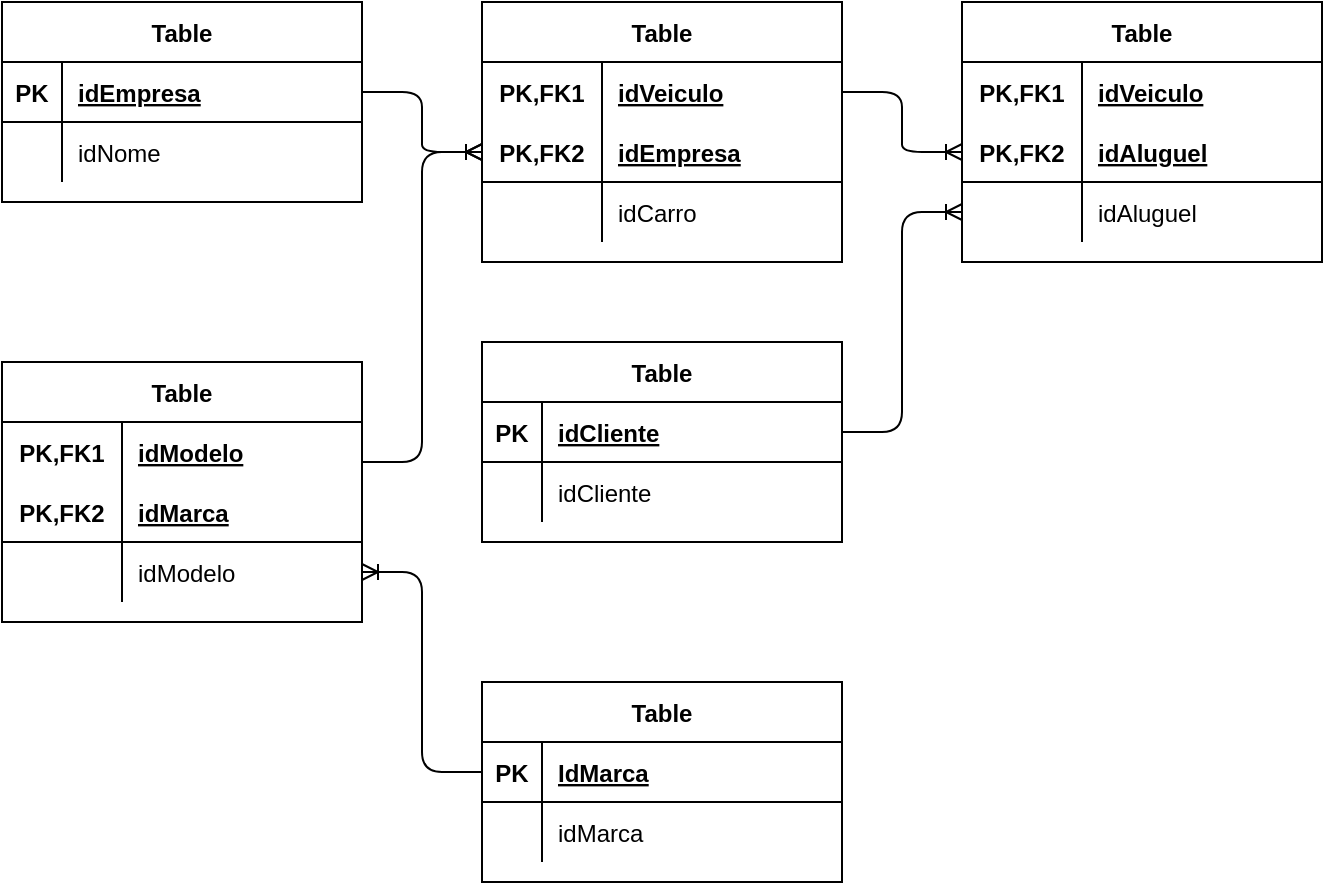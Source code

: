 <mxfile version="14.9.4" type="device"><diagram id="-CmmtyQLAvWg4bH5CVy_" name="Page-1"><mxGraphModel dx="1422" dy="737" grid="1" gridSize="10" guides="1" tooltips="1" connect="1" arrows="1" fold="1" page="1" pageScale="1" pageWidth="850" pageHeight="1100" math="0" shadow="0"><root><mxCell id="0"/><mxCell id="1" parent="0"/><mxCell id="1RB4pQXdcf7elnrEOzN_-1" value="Table" style="shape=table;startSize=30;container=1;collapsible=1;childLayout=tableLayout;fixedRows=1;rowLines=0;fontStyle=1;align=center;resizeLast=1;" vertex="1" parent="1"><mxGeometry x="120" y="40" width="180" height="100" as="geometry"/></mxCell><mxCell id="1RB4pQXdcf7elnrEOzN_-2" value="" style="shape=partialRectangle;collapsible=0;dropTarget=0;pointerEvents=0;fillColor=none;top=0;left=0;bottom=1;right=0;points=[[0,0.5],[1,0.5]];portConstraint=eastwest;" vertex="1" parent="1RB4pQXdcf7elnrEOzN_-1"><mxGeometry y="30" width="180" height="30" as="geometry"/></mxCell><mxCell id="1RB4pQXdcf7elnrEOzN_-3" value="PK" style="shape=partialRectangle;connectable=0;fillColor=none;top=0;left=0;bottom=0;right=0;fontStyle=1;overflow=hidden;" vertex="1" parent="1RB4pQXdcf7elnrEOzN_-2"><mxGeometry width="30" height="30" as="geometry"/></mxCell><mxCell id="1RB4pQXdcf7elnrEOzN_-4" value="idEmpresa" style="shape=partialRectangle;connectable=0;fillColor=none;top=0;left=0;bottom=0;right=0;align=left;spacingLeft=6;fontStyle=5;overflow=hidden;" vertex="1" parent="1RB4pQXdcf7elnrEOzN_-2"><mxGeometry x="30" width="150" height="30" as="geometry"/></mxCell><mxCell id="1RB4pQXdcf7elnrEOzN_-5" value="" style="shape=partialRectangle;collapsible=0;dropTarget=0;pointerEvents=0;fillColor=none;top=0;left=0;bottom=0;right=0;points=[[0,0.5],[1,0.5]];portConstraint=eastwest;" vertex="1" parent="1RB4pQXdcf7elnrEOzN_-1"><mxGeometry y="60" width="180" height="30" as="geometry"/></mxCell><mxCell id="1RB4pQXdcf7elnrEOzN_-6" value="" style="shape=partialRectangle;connectable=0;fillColor=none;top=0;left=0;bottom=0;right=0;editable=1;overflow=hidden;" vertex="1" parent="1RB4pQXdcf7elnrEOzN_-5"><mxGeometry width="30" height="30" as="geometry"/></mxCell><mxCell id="1RB4pQXdcf7elnrEOzN_-7" value="idNome" style="shape=partialRectangle;connectable=0;fillColor=none;top=0;left=0;bottom=0;right=0;align=left;spacingLeft=6;overflow=hidden;" vertex="1" parent="1RB4pQXdcf7elnrEOzN_-5"><mxGeometry x="30" width="150" height="30" as="geometry"/></mxCell><mxCell id="1RB4pQXdcf7elnrEOzN_-14" value="Table" style="shape=table;startSize=30;container=1;collapsible=1;childLayout=tableLayout;fixedRows=1;rowLines=0;fontStyle=1;align=center;resizeLast=1;" vertex="1" parent="1"><mxGeometry x="360" y="40" width="180" height="130" as="geometry"/></mxCell><mxCell id="1RB4pQXdcf7elnrEOzN_-15" value="" style="shape=partialRectangle;collapsible=0;dropTarget=0;pointerEvents=0;fillColor=none;top=0;left=0;bottom=0;right=0;points=[[0,0.5],[1,0.5]];portConstraint=eastwest;" vertex="1" parent="1RB4pQXdcf7elnrEOzN_-14"><mxGeometry y="30" width="180" height="30" as="geometry"/></mxCell><mxCell id="1RB4pQXdcf7elnrEOzN_-16" value="PK,FK1" style="shape=partialRectangle;connectable=0;fillColor=none;top=0;left=0;bottom=0;right=0;fontStyle=1;overflow=hidden;" vertex="1" parent="1RB4pQXdcf7elnrEOzN_-15"><mxGeometry width="60" height="30" as="geometry"/></mxCell><mxCell id="1RB4pQXdcf7elnrEOzN_-17" value="idVeiculo" style="shape=partialRectangle;connectable=0;fillColor=none;top=0;left=0;bottom=0;right=0;align=left;spacingLeft=6;fontStyle=5;overflow=hidden;" vertex="1" parent="1RB4pQXdcf7elnrEOzN_-15"><mxGeometry x="60" width="120" height="30" as="geometry"/></mxCell><mxCell id="1RB4pQXdcf7elnrEOzN_-18" value="" style="shape=partialRectangle;collapsible=0;dropTarget=0;pointerEvents=0;fillColor=none;top=0;left=0;bottom=1;right=0;points=[[0,0.5],[1,0.5]];portConstraint=eastwest;" vertex="1" parent="1RB4pQXdcf7elnrEOzN_-14"><mxGeometry y="60" width="180" height="30" as="geometry"/></mxCell><mxCell id="1RB4pQXdcf7elnrEOzN_-19" value="PK,FK2" style="shape=partialRectangle;connectable=0;fillColor=none;top=0;left=0;bottom=0;right=0;fontStyle=1;overflow=hidden;" vertex="1" parent="1RB4pQXdcf7elnrEOzN_-18"><mxGeometry width="60" height="30" as="geometry"/></mxCell><mxCell id="1RB4pQXdcf7elnrEOzN_-20" value="idEmpresa" style="shape=partialRectangle;connectable=0;fillColor=none;top=0;left=0;bottom=0;right=0;align=left;spacingLeft=6;fontStyle=5;overflow=hidden;" vertex="1" parent="1RB4pQXdcf7elnrEOzN_-18"><mxGeometry x="60" width="120" height="30" as="geometry"/></mxCell><mxCell id="1RB4pQXdcf7elnrEOzN_-21" value="" style="shape=partialRectangle;collapsible=0;dropTarget=0;pointerEvents=0;fillColor=none;top=0;left=0;bottom=0;right=0;points=[[0,0.5],[1,0.5]];portConstraint=eastwest;" vertex="1" parent="1RB4pQXdcf7elnrEOzN_-14"><mxGeometry y="90" width="180" height="30" as="geometry"/></mxCell><mxCell id="1RB4pQXdcf7elnrEOzN_-22" value="" style="shape=partialRectangle;connectable=0;fillColor=none;top=0;left=0;bottom=0;right=0;editable=1;overflow=hidden;" vertex="1" parent="1RB4pQXdcf7elnrEOzN_-21"><mxGeometry width="60" height="30" as="geometry"/></mxCell><mxCell id="1RB4pQXdcf7elnrEOzN_-23" value="idCarro" style="shape=partialRectangle;connectable=0;fillColor=none;top=0;left=0;bottom=0;right=0;align=left;spacingLeft=6;overflow=hidden;" vertex="1" parent="1RB4pQXdcf7elnrEOzN_-21"><mxGeometry x="60" width="120" height="30" as="geometry"/></mxCell><mxCell id="1RB4pQXdcf7elnrEOzN_-27" value="Table" style="shape=table;startSize=30;container=1;collapsible=1;childLayout=tableLayout;fixedRows=1;rowLines=0;fontStyle=1;align=center;resizeLast=1;" vertex="1" parent="1"><mxGeometry x="120" y="220" width="180" height="130" as="geometry"/></mxCell><mxCell id="1RB4pQXdcf7elnrEOzN_-28" value="" style="shape=partialRectangle;collapsible=0;dropTarget=0;pointerEvents=0;fillColor=none;top=0;left=0;bottom=0;right=0;points=[[0,0.5],[1,0.5]];portConstraint=eastwest;" vertex="1" parent="1RB4pQXdcf7elnrEOzN_-27"><mxGeometry y="30" width="180" height="30" as="geometry"/></mxCell><mxCell id="1RB4pQXdcf7elnrEOzN_-29" value="PK,FK1" style="shape=partialRectangle;connectable=0;fillColor=none;top=0;left=0;bottom=0;right=0;fontStyle=1;overflow=hidden;" vertex="1" parent="1RB4pQXdcf7elnrEOzN_-28"><mxGeometry width="60" height="30" as="geometry"/></mxCell><mxCell id="1RB4pQXdcf7elnrEOzN_-30" value="idModelo" style="shape=partialRectangle;connectable=0;fillColor=none;top=0;left=0;bottom=0;right=0;align=left;spacingLeft=6;fontStyle=5;overflow=hidden;" vertex="1" parent="1RB4pQXdcf7elnrEOzN_-28"><mxGeometry x="60" width="120" height="30" as="geometry"/></mxCell><mxCell id="1RB4pQXdcf7elnrEOzN_-31" value="" style="shape=partialRectangle;collapsible=0;dropTarget=0;pointerEvents=0;fillColor=none;top=0;left=0;bottom=1;right=0;points=[[0,0.5],[1,0.5]];portConstraint=eastwest;" vertex="1" parent="1RB4pQXdcf7elnrEOzN_-27"><mxGeometry y="60" width="180" height="30" as="geometry"/></mxCell><mxCell id="1RB4pQXdcf7elnrEOzN_-32" value="PK,FK2" style="shape=partialRectangle;connectable=0;fillColor=none;top=0;left=0;bottom=0;right=0;fontStyle=1;overflow=hidden;" vertex="1" parent="1RB4pQXdcf7elnrEOzN_-31"><mxGeometry width="60" height="30" as="geometry"/></mxCell><mxCell id="1RB4pQXdcf7elnrEOzN_-33" value="idMarca" style="shape=partialRectangle;connectable=0;fillColor=none;top=0;left=0;bottom=0;right=0;align=left;spacingLeft=6;fontStyle=5;overflow=hidden;" vertex="1" parent="1RB4pQXdcf7elnrEOzN_-31"><mxGeometry x="60" width="120" height="30" as="geometry"/></mxCell><mxCell id="1RB4pQXdcf7elnrEOzN_-34" value="" style="shape=partialRectangle;collapsible=0;dropTarget=0;pointerEvents=0;fillColor=none;top=0;left=0;bottom=0;right=0;points=[[0,0.5],[1,0.5]];portConstraint=eastwest;" vertex="1" parent="1RB4pQXdcf7elnrEOzN_-27"><mxGeometry y="90" width="180" height="30" as="geometry"/></mxCell><mxCell id="1RB4pQXdcf7elnrEOzN_-35" value="" style="shape=partialRectangle;connectable=0;fillColor=none;top=0;left=0;bottom=0;right=0;editable=1;overflow=hidden;" vertex="1" parent="1RB4pQXdcf7elnrEOzN_-34"><mxGeometry width="60" height="30" as="geometry"/></mxCell><mxCell id="1RB4pQXdcf7elnrEOzN_-36" value="idModelo" style="shape=partialRectangle;connectable=0;fillColor=none;top=0;left=0;bottom=0;right=0;align=left;spacingLeft=6;overflow=hidden;" vertex="1" parent="1RB4pQXdcf7elnrEOzN_-34"><mxGeometry x="60" width="120" height="30" as="geometry"/></mxCell><mxCell id="1RB4pQXdcf7elnrEOzN_-53" value="Table" style="shape=table;startSize=30;container=1;collapsible=1;childLayout=tableLayout;fixedRows=1;rowLines=0;fontStyle=1;align=center;resizeLast=1;" vertex="1" parent="1"><mxGeometry x="360" y="380" width="180" height="100" as="geometry"/></mxCell><mxCell id="1RB4pQXdcf7elnrEOzN_-54" value="" style="shape=partialRectangle;collapsible=0;dropTarget=0;pointerEvents=0;fillColor=none;top=0;left=0;bottom=1;right=0;points=[[0,0.5],[1,0.5]];portConstraint=eastwest;" vertex="1" parent="1RB4pQXdcf7elnrEOzN_-53"><mxGeometry y="30" width="180" height="30" as="geometry"/></mxCell><mxCell id="1RB4pQXdcf7elnrEOzN_-55" value="PK" style="shape=partialRectangle;connectable=0;fillColor=none;top=0;left=0;bottom=0;right=0;fontStyle=1;overflow=hidden;" vertex="1" parent="1RB4pQXdcf7elnrEOzN_-54"><mxGeometry width="30" height="30" as="geometry"/></mxCell><mxCell id="1RB4pQXdcf7elnrEOzN_-56" value="IdMarca" style="shape=partialRectangle;connectable=0;fillColor=none;top=0;left=0;bottom=0;right=0;align=left;spacingLeft=6;fontStyle=5;overflow=hidden;" vertex="1" parent="1RB4pQXdcf7elnrEOzN_-54"><mxGeometry x="30" width="150" height="30" as="geometry"/></mxCell><mxCell id="1RB4pQXdcf7elnrEOzN_-57" value="" style="shape=partialRectangle;collapsible=0;dropTarget=0;pointerEvents=0;fillColor=none;top=0;left=0;bottom=0;right=0;points=[[0,0.5],[1,0.5]];portConstraint=eastwest;" vertex="1" parent="1RB4pQXdcf7elnrEOzN_-53"><mxGeometry y="60" width="180" height="30" as="geometry"/></mxCell><mxCell id="1RB4pQXdcf7elnrEOzN_-58" value="" style="shape=partialRectangle;connectable=0;fillColor=none;top=0;left=0;bottom=0;right=0;editable=1;overflow=hidden;" vertex="1" parent="1RB4pQXdcf7elnrEOzN_-57"><mxGeometry width="30" height="30" as="geometry"/></mxCell><mxCell id="1RB4pQXdcf7elnrEOzN_-59" value="idMarca" style="shape=partialRectangle;connectable=0;fillColor=none;top=0;left=0;bottom=0;right=0;align=left;spacingLeft=6;overflow=hidden;" vertex="1" parent="1RB4pQXdcf7elnrEOzN_-57"><mxGeometry x="30" width="150" height="30" as="geometry"/></mxCell><mxCell id="1RB4pQXdcf7elnrEOzN_-60" value="" style="edgeStyle=entityRelationEdgeStyle;fontSize=12;html=1;endArrow=ERoneToMany;exitX=1;exitY=0.5;exitDx=0;exitDy=0;entryX=0;entryY=0.5;entryDx=0;entryDy=0;" edge="1" parent="1" source="1RB4pQXdcf7elnrEOzN_-2" target="1RB4pQXdcf7elnrEOzN_-18"><mxGeometry width="100" height="100" relative="1" as="geometry"><mxPoint x="370" y="430" as="sourcePoint"/><mxPoint x="470" y="330" as="targetPoint"/></mxGeometry></mxCell><mxCell id="1RB4pQXdcf7elnrEOzN_-61" value="" style="edgeStyle=entityRelationEdgeStyle;fontSize=12;html=1;endArrow=ERoneToMany;entryX=0;entryY=0.5;entryDx=0;entryDy=0;" edge="1" parent="1" target="1RB4pQXdcf7elnrEOzN_-18"><mxGeometry width="100" height="100" relative="1" as="geometry"><mxPoint x="300" y="270" as="sourcePoint"/><mxPoint x="470" y="330" as="targetPoint"/></mxGeometry></mxCell><mxCell id="1RB4pQXdcf7elnrEOzN_-62" value="" style="edgeStyle=entityRelationEdgeStyle;fontSize=12;html=1;endArrow=ERoneToMany;entryX=1;entryY=0.5;entryDx=0;entryDy=0;exitX=0;exitY=0.5;exitDx=0;exitDy=0;" edge="1" parent="1" source="1RB4pQXdcf7elnrEOzN_-54" target="1RB4pQXdcf7elnrEOzN_-34"><mxGeometry width="100" height="100" relative="1" as="geometry"><mxPoint x="370" y="430" as="sourcePoint"/><mxPoint x="470" y="330" as="targetPoint"/></mxGeometry></mxCell><mxCell id="1RB4pQXdcf7elnrEOzN_-63" value="Table" style="shape=table;startSize=30;container=1;collapsible=1;childLayout=tableLayout;fixedRows=1;rowLines=0;fontStyle=1;align=center;resizeLast=1;" vertex="1" parent="1"><mxGeometry x="600" y="40" width="180" height="130" as="geometry"/></mxCell><mxCell id="1RB4pQXdcf7elnrEOzN_-64" value="" style="shape=partialRectangle;collapsible=0;dropTarget=0;pointerEvents=0;fillColor=none;top=0;left=0;bottom=0;right=0;points=[[0,0.5],[1,0.5]];portConstraint=eastwest;" vertex="1" parent="1RB4pQXdcf7elnrEOzN_-63"><mxGeometry y="30" width="180" height="30" as="geometry"/></mxCell><mxCell id="1RB4pQXdcf7elnrEOzN_-65" value="PK,FK1" style="shape=partialRectangle;connectable=0;fillColor=none;top=0;left=0;bottom=0;right=0;fontStyle=1;overflow=hidden;" vertex="1" parent="1RB4pQXdcf7elnrEOzN_-64"><mxGeometry width="60" height="30" as="geometry"/></mxCell><mxCell id="1RB4pQXdcf7elnrEOzN_-66" value="idVeiculo" style="shape=partialRectangle;connectable=0;fillColor=none;top=0;left=0;bottom=0;right=0;align=left;spacingLeft=6;fontStyle=5;overflow=hidden;" vertex="1" parent="1RB4pQXdcf7elnrEOzN_-64"><mxGeometry x="60" width="120" height="30" as="geometry"/></mxCell><mxCell id="1RB4pQXdcf7elnrEOzN_-67" value="" style="shape=partialRectangle;collapsible=0;dropTarget=0;pointerEvents=0;fillColor=none;top=0;left=0;bottom=1;right=0;points=[[0,0.5],[1,0.5]];portConstraint=eastwest;" vertex="1" parent="1RB4pQXdcf7elnrEOzN_-63"><mxGeometry y="60" width="180" height="30" as="geometry"/></mxCell><mxCell id="1RB4pQXdcf7elnrEOzN_-68" value="PK,FK2" style="shape=partialRectangle;connectable=0;fillColor=none;top=0;left=0;bottom=0;right=0;fontStyle=1;overflow=hidden;" vertex="1" parent="1RB4pQXdcf7elnrEOzN_-67"><mxGeometry width="60" height="30" as="geometry"/></mxCell><mxCell id="1RB4pQXdcf7elnrEOzN_-69" value="idAluguel" style="shape=partialRectangle;connectable=0;fillColor=none;top=0;left=0;bottom=0;right=0;align=left;spacingLeft=6;fontStyle=5;overflow=hidden;" vertex="1" parent="1RB4pQXdcf7elnrEOzN_-67"><mxGeometry x="60" width="120" height="30" as="geometry"/></mxCell><mxCell id="1RB4pQXdcf7elnrEOzN_-70" value="" style="shape=partialRectangle;collapsible=0;dropTarget=0;pointerEvents=0;fillColor=none;top=0;left=0;bottom=0;right=0;points=[[0,0.5],[1,0.5]];portConstraint=eastwest;" vertex="1" parent="1RB4pQXdcf7elnrEOzN_-63"><mxGeometry y="90" width="180" height="30" as="geometry"/></mxCell><mxCell id="1RB4pQXdcf7elnrEOzN_-71" value="" style="shape=partialRectangle;connectable=0;fillColor=none;top=0;left=0;bottom=0;right=0;editable=1;overflow=hidden;" vertex="1" parent="1RB4pQXdcf7elnrEOzN_-70"><mxGeometry width="60" height="30" as="geometry"/></mxCell><mxCell id="1RB4pQXdcf7elnrEOzN_-72" value="idAluguel" style="shape=partialRectangle;connectable=0;fillColor=none;top=0;left=0;bottom=0;right=0;align=left;spacingLeft=6;overflow=hidden;" vertex="1" parent="1RB4pQXdcf7elnrEOzN_-70"><mxGeometry x="60" width="120" height="30" as="geometry"/></mxCell><mxCell id="1RB4pQXdcf7elnrEOzN_-76" value="" style="edgeStyle=entityRelationEdgeStyle;fontSize=12;html=1;endArrow=ERoneToMany;exitX=1;exitY=0.5;exitDx=0;exitDy=0;entryX=0;entryY=0.5;entryDx=0;entryDy=0;" edge="1" parent="1" source="1RB4pQXdcf7elnrEOzN_-15" target="1RB4pQXdcf7elnrEOzN_-67"><mxGeometry width="100" height="100" relative="1" as="geometry"><mxPoint x="370" y="330" as="sourcePoint"/><mxPoint x="470" y="230" as="targetPoint"/></mxGeometry></mxCell><mxCell id="1RB4pQXdcf7elnrEOzN_-79" value="Table" style="shape=table;startSize=30;container=1;collapsible=1;childLayout=tableLayout;fixedRows=1;rowLines=0;fontStyle=1;align=center;resizeLast=1;" vertex="1" parent="1"><mxGeometry x="360" y="210" width="180" height="100" as="geometry"/></mxCell><mxCell id="1RB4pQXdcf7elnrEOzN_-80" value="" style="shape=partialRectangle;collapsible=0;dropTarget=0;pointerEvents=0;fillColor=none;top=0;left=0;bottom=1;right=0;points=[[0,0.5],[1,0.5]];portConstraint=eastwest;" vertex="1" parent="1RB4pQXdcf7elnrEOzN_-79"><mxGeometry y="30" width="180" height="30" as="geometry"/></mxCell><mxCell id="1RB4pQXdcf7elnrEOzN_-81" value="PK" style="shape=partialRectangle;connectable=0;fillColor=none;top=0;left=0;bottom=0;right=0;fontStyle=1;overflow=hidden;" vertex="1" parent="1RB4pQXdcf7elnrEOzN_-80"><mxGeometry width="30" height="30" as="geometry"/></mxCell><mxCell id="1RB4pQXdcf7elnrEOzN_-82" value="idCliente" style="shape=partialRectangle;connectable=0;fillColor=none;top=0;left=0;bottom=0;right=0;align=left;spacingLeft=6;fontStyle=5;overflow=hidden;" vertex="1" parent="1RB4pQXdcf7elnrEOzN_-80"><mxGeometry x="30" width="150" height="30" as="geometry"/></mxCell><mxCell id="1RB4pQXdcf7elnrEOzN_-83" value="" style="shape=partialRectangle;collapsible=0;dropTarget=0;pointerEvents=0;fillColor=none;top=0;left=0;bottom=0;right=0;points=[[0,0.5],[1,0.5]];portConstraint=eastwest;" vertex="1" parent="1RB4pQXdcf7elnrEOzN_-79"><mxGeometry y="60" width="180" height="30" as="geometry"/></mxCell><mxCell id="1RB4pQXdcf7elnrEOzN_-84" value="" style="shape=partialRectangle;connectable=0;fillColor=none;top=0;left=0;bottom=0;right=0;editable=1;overflow=hidden;" vertex="1" parent="1RB4pQXdcf7elnrEOzN_-83"><mxGeometry width="30" height="30" as="geometry"/></mxCell><mxCell id="1RB4pQXdcf7elnrEOzN_-85" value="idCliente" style="shape=partialRectangle;connectable=0;fillColor=none;top=0;left=0;bottom=0;right=0;align=left;spacingLeft=6;overflow=hidden;" vertex="1" parent="1RB4pQXdcf7elnrEOzN_-83"><mxGeometry x="30" width="150" height="30" as="geometry"/></mxCell><mxCell id="1RB4pQXdcf7elnrEOzN_-92" value="" style="edgeStyle=entityRelationEdgeStyle;fontSize=12;html=1;endArrow=ERoneToMany;exitX=1;exitY=0.5;exitDx=0;exitDy=0;entryX=0;entryY=0.5;entryDx=0;entryDy=0;" edge="1" parent="1" source="1RB4pQXdcf7elnrEOzN_-80" target="1RB4pQXdcf7elnrEOzN_-70"><mxGeometry width="100" height="100" relative="1" as="geometry"><mxPoint x="370" y="330" as="sourcePoint"/><mxPoint x="470" y="230" as="targetPoint"/></mxGeometry></mxCell></root></mxGraphModel></diagram></mxfile>